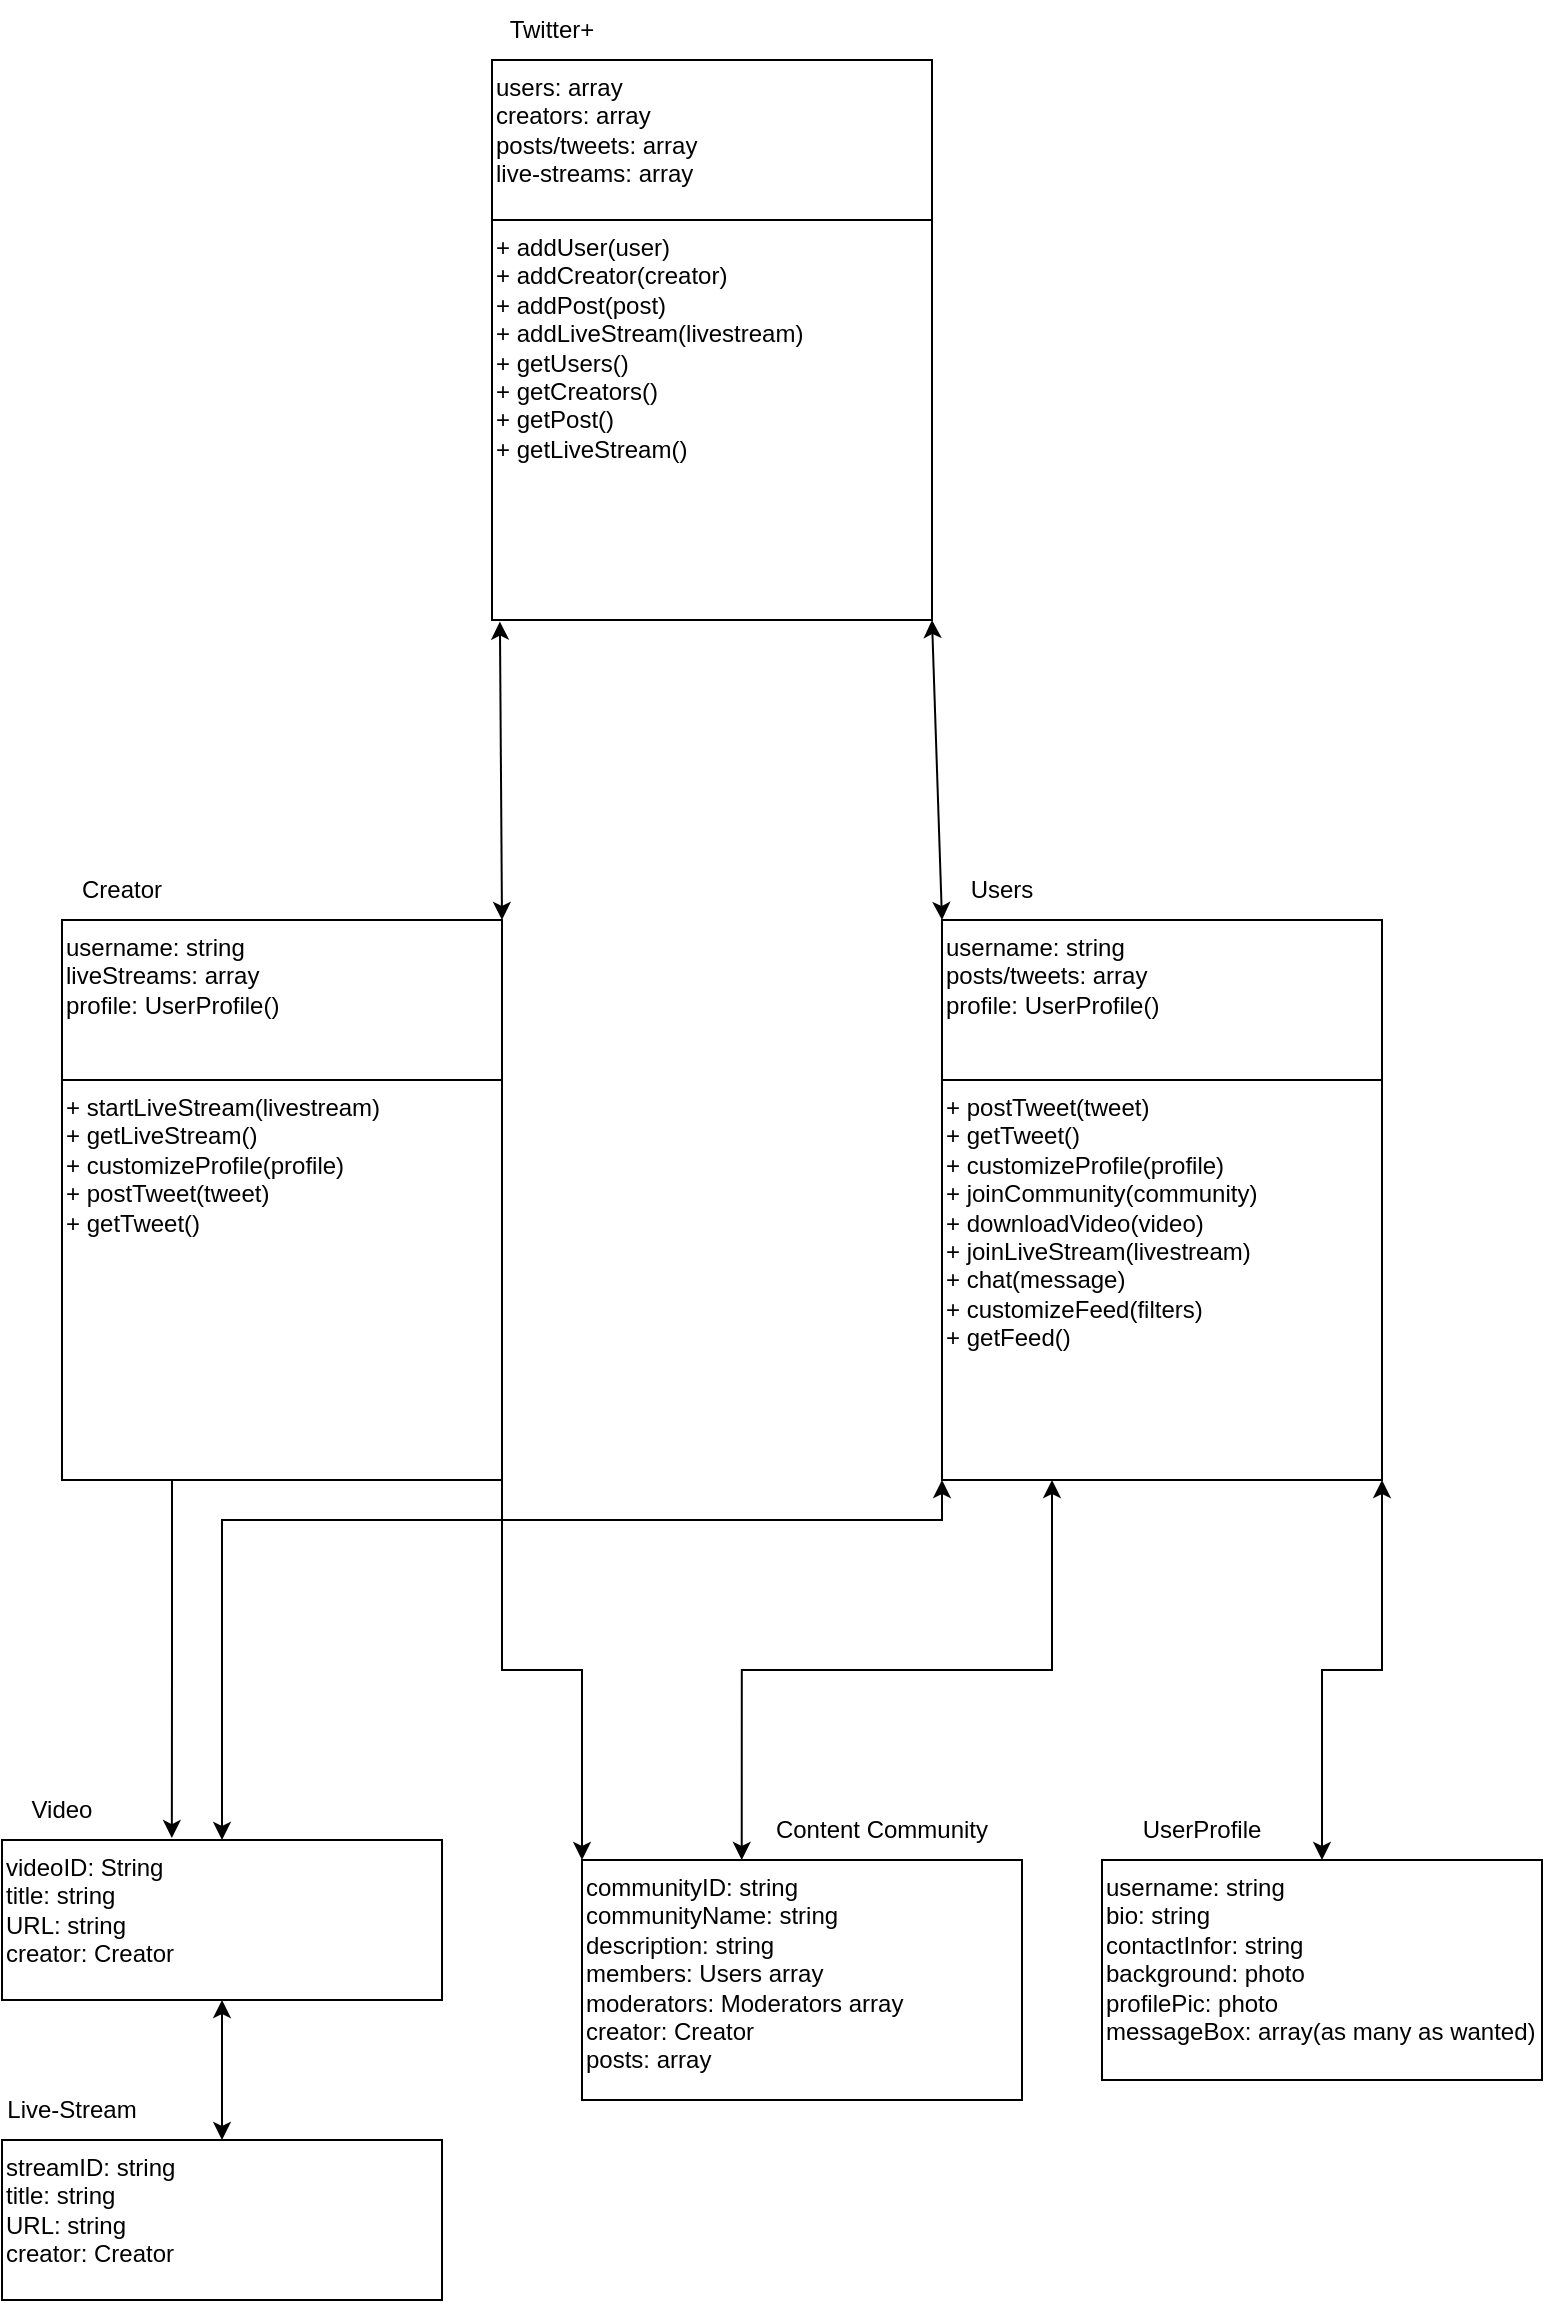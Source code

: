 <mxfile version="22.1.4" type="google">
  <diagram name="Page-1" id="eND6AKBLLOvCwxLWYn_u">
    <mxGraphModel grid="1" page="1" gridSize="10" guides="1" tooltips="1" connect="1" arrows="1" fold="1" pageScale="1" pageWidth="850" pageHeight="1100" math="0" shadow="0">
      <root>
        <mxCell id="0" />
        <mxCell id="1" parent="0" />
        <mxCell id="OxlySmR4vLSFhT8WwaMB-1" value="users: array&lt;br&gt;creators: array&lt;br&gt;posts/tweets: array&lt;br&gt;live-streams: array" style="rounded=0;whiteSpace=wrap;html=1;align=left;verticalAlign=top;" vertex="1" parent="1">
          <mxGeometry x="315" y="-430" width="220" height="80" as="geometry" />
        </mxCell>
        <mxCell id="OxlySmR4vLSFhT8WwaMB-2" value="username: string&lt;br&gt;posts/tweets: array&lt;br&gt;profile: UserProfile()" style="rounded=0;whiteSpace=wrap;html=1;align=left;verticalAlign=top;" vertex="1" parent="1">
          <mxGeometry x="540" width="220" height="120" as="geometry" />
        </mxCell>
        <mxCell id="OxlySmR4vLSFhT8WwaMB-3" value="username: string&lt;br&gt;liveStreams: array&lt;br&gt;profile: UserProfile()" style="rounded=0;whiteSpace=wrap;html=1;align=left;verticalAlign=top;" vertex="1" parent="1">
          <mxGeometry x="100" width="220" height="80" as="geometry" />
        </mxCell>
        <mxCell id="OxlySmR4vLSFhT8WwaMB-4" value="Twitter+" style="text;html=1;strokeColor=none;fillColor=none;align=center;verticalAlign=middle;whiteSpace=wrap;rounded=0;" vertex="1" parent="1">
          <mxGeometry x="315" y="-460" width="60" height="30" as="geometry" />
        </mxCell>
        <mxCell id="OxlySmR4vLSFhT8WwaMB-5" value="Users" style="text;html=1;strokeColor=none;fillColor=none;align=center;verticalAlign=middle;whiteSpace=wrap;rounded=0;" vertex="1" parent="1">
          <mxGeometry x="540" y="-30" width="60" height="30" as="geometry" />
        </mxCell>
        <mxCell id="OxlySmR4vLSFhT8WwaMB-6" value="Creator" style="text;html=1;strokeColor=none;fillColor=none;align=center;verticalAlign=middle;whiteSpace=wrap;rounded=0;" vertex="1" parent="1">
          <mxGeometry x="100" y="-30" width="60" height="30" as="geometry" />
        </mxCell>
        <mxCell id="OxlySmR4vLSFhT8WwaMB-7" value="+ addUser(user)&lt;br&gt;+ addCreator(creator)&lt;br&gt;+ addPost(post)&lt;br&gt;+ addLiveStream(livestream)&lt;br&gt;+ getUsers()&lt;br&gt;+ getCreators()&lt;br&gt;+ getPost()&lt;br&gt;+ getLiveStream()" style="rounded=0;whiteSpace=wrap;html=1;align=left;verticalAlign=top;" vertex="1" parent="1">
          <mxGeometry x="315" y="-350" width="220" height="200" as="geometry" />
        </mxCell>
        <mxCell id="OxlySmR4vLSFhT8WwaMB-39" style="edgeStyle=orthogonalEdgeStyle;rounded=0;orthogonalLoop=1;jettySize=auto;html=1;exitX=1;exitY=1;exitDx=0;exitDy=0;entryX=0;entryY=0;entryDx=0;entryDy=0;" edge="1" parent="1" source="OxlySmR4vLSFhT8WwaMB-8" target="OxlySmR4vLSFhT8WwaMB-22">
          <mxGeometry relative="1" as="geometry" />
        </mxCell>
        <mxCell id="OxlySmR4vLSFhT8WwaMB-8" value="+ startLiveStream(livestream)&lt;br&gt;+ getLiveStream()&lt;br&gt;+ customizeProfile(profile)&lt;br&gt;+ postTweet(tweet)&lt;br&gt;+ getTweet()" style="rounded=0;whiteSpace=wrap;html=1;align=left;verticalAlign=top;" vertex="1" parent="1">
          <mxGeometry x="100" y="80" width="220" height="200" as="geometry" />
        </mxCell>
        <mxCell id="OxlySmR4vLSFhT8WwaMB-9" value="+ postTweet(tweet)&lt;br&gt;+ getTweet()&lt;br&gt;+ customizeProfile(profile)&lt;br&gt;+ joinCommunity(community)&lt;br&gt;+ downloadVideo(video)&lt;br&gt;+ joinLiveStream(livestream)&lt;br&gt;+ chat(message)&lt;br&gt;+ customizeFeed(filters)&lt;br&gt;+ getFeed()" style="rounded=0;whiteSpace=wrap;html=1;align=left;verticalAlign=top;" vertex="1" parent="1">
          <mxGeometry x="540" y="80" width="220" height="200" as="geometry" />
        </mxCell>
        <mxCell id="OxlySmR4vLSFhT8WwaMB-10" value="streamID: string&lt;br&gt;title: string&lt;br&gt;URL: string&lt;br&gt;creator: Creator" style="rounded=0;whiteSpace=wrap;html=1;align=left;verticalAlign=top;" vertex="1" parent="1">
          <mxGeometry x="70" y="610" width="220" height="80" as="geometry" />
        </mxCell>
        <mxCell id="OxlySmR4vLSFhT8WwaMB-11" value="Live-Stream" style="text;html=1;strokeColor=none;fillColor=none;align=center;verticalAlign=middle;whiteSpace=wrap;rounded=0;" vertex="1" parent="1">
          <mxGeometry x="70" y="580" width="70" height="30" as="geometry" />
        </mxCell>
        <mxCell id="OxlySmR4vLSFhT8WwaMB-34" style="edgeStyle=orthogonalEdgeStyle;rounded=0;orthogonalLoop=1;jettySize=auto;html=1;exitX=0.5;exitY=1;exitDx=0;exitDy=0;entryX=0.5;entryY=0;entryDx=0;entryDy=0;startArrow=classic;startFill=1;" edge="1" parent="1" source="OxlySmR4vLSFhT8WwaMB-13" target="OxlySmR4vLSFhT8WwaMB-10">
          <mxGeometry relative="1" as="geometry" />
        </mxCell>
        <mxCell id="OxlySmR4vLSFhT8WwaMB-13" value="videoID: String&lt;br&gt;title: string&lt;br&gt;URL: string&lt;br&gt;creator: Creator" style="rounded=0;whiteSpace=wrap;html=1;align=left;verticalAlign=top;" vertex="1" parent="1">
          <mxGeometry x="70" y="460" width="220" height="80" as="geometry" />
        </mxCell>
        <mxCell id="OxlySmR4vLSFhT8WwaMB-14" value="Video" style="text;html=1;strokeColor=none;fillColor=none;align=center;verticalAlign=middle;whiteSpace=wrap;rounded=0;" vertex="1" parent="1">
          <mxGeometry x="70" y="430" width="60" height="30" as="geometry" />
        </mxCell>
        <mxCell id="OxlySmR4vLSFhT8WwaMB-37" style="edgeStyle=orthogonalEdgeStyle;rounded=0;orthogonalLoop=1;jettySize=auto;html=1;exitX=0.5;exitY=0;exitDx=0;exitDy=0;entryX=1;entryY=1;entryDx=0;entryDy=0;startArrow=classic;startFill=1;" edge="1" parent="1" source="OxlySmR4vLSFhT8WwaMB-16" target="OxlySmR4vLSFhT8WwaMB-9">
          <mxGeometry relative="1" as="geometry" />
        </mxCell>
        <mxCell id="OxlySmR4vLSFhT8WwaMB-16" value="username: string&lt;br&gt;bio: string&lt;br&gt;contactInfor: string&lt;br&gt;background: photo&lt;br&gt;profilePic: photo&lt;br&gt;messageBox: array(as many as wanted)&lt;br&gt;" style="rounded=0;whiteSpace=wrap;html=1;align=left;verticalAlign=top;" vertex="1" parent="1">
          <mxGeometry x="620" y="470" width="220" height="110" as="geometry" />
        </mxCell>
        <mxCell id="OxlySmR4vLSFhT8WwaMB-17" value="UserProfile" style="text;html=1;strokeColor=none;fillColor=none;align=center;verticalAlign=middle;whiteSpace=wrap;rounded=0;" vertex="1" parent="1">
          <mxGeometry x="620" y="440" width="100" height="30" as="geometry" />
        </mxCell>
        <mxCell id="OxlySmR4vLSFhT8WwaMB-22" value="communityID: string&lt;br&gt;communityName: string&lt;br&gt;description: string&lt;br&gt;members: Users array&lt;br&gt;moderators: Moderators array&lt;br&gt;creator: Creator&lt;br&gt;posts: array" style="rounded=0;whiteSpace=wrap;html=1;align=left;verticalAlign=top;" vertex="1" parent="1">
          <mxGeometry x="360" y="470" width="220" height="120" as="geometry" />
        </mxCell>
        <mxCell id="OxlySmR4vLSFhT8WwaMB-23" value="Content Community" style="text;html=1;strokeColor=none;fillColor=none;align=center;verticalAlign=middle;whiteSpace=wrap;rounded=0;" vertex="1" parent="1">
          <mxGeometry x="440" y="440" width="140" height="30" as="geometry" />
        </mxCell>
        <mxCell id="OxlySmR4vLSFhT8WwaMB-28" value="" style="endArrow=classic;startArrow=classic;html=1;rounded=0;entryX=0.018;entryY=1.004;entryDx=0;entryDy=0;exitX=1;exitY=0;exitDx=0;exitDy=0;entryPerimeter=0;" edge="1" parent="1" source="OxlySmR4vLSFhT8WwaMB-3" target="OxlySmR4vLSFhT8WwaMB-7">
          <mxGeometry width="50" height="50" relative="1" as="geometry">
            <mxPoint x="260" y="-50" as="sourcePoint" />
            <mxPoint x="310" y="-100" as="targetPoint" />
          </mxGeometry>
        </mxCell>
        <mxCell id="OxlySmR4vLSFhT8WwaMB-29" value="" style="endArrow=classic;startArrow=classic;html=1;rounded=0;entryX=0.018;entryY=1.004;entryDx=0;entryDy=0;exitX=0;exitY=1;exitDx=0;exitDy=0;entryPerimeter=0;" edge="1" parent="1" source="OxlySmR4vLSFhT8WwaMB-5">
          <mxGeometry width="50" height="50" relative="1" as="geometry">
            <mxPoint x="536" y="-1" as="sourcePoint" />
            <mxPoint x="535" y="-150" as="targetPoint" />
          </mxGeometry>
        </mxCell>
        <mxCell id="OxlySmR4vLSFhT8WwaMB-35" style="edgeStyle=orthogonalEdgeStyle;rounded=0;orthogonalLoop=1;jettySize=auto;html=1;exitX=0.25;exitY=1;exitDx=0;exitDy=0;entryX=0.386;entryY=-0.012;entryDx=0;entryDy=0;entryPerimeter=0;" edge="1" parent="1" source="OxlySmR4vLSFhT8WwaMB-8" target="OxlySmR4vLSFhT8WwaMB-13">
          <mxGeometry relative="1" as="geometry" />
        </mxCell>
        <mxCell id="OxlySmR4vLSFhT8WwaMB-36" style="edgeStyle=orthogonalEdgeStyle;rounded=0;orthogonalLoop=1;jettySize=auto;html=1;exitX=0.5;exitY=0;exitDx=0;exitDy=0;startArrow=classic;startFill=1;" edge="1" parent="1" source="OxlySmR4vLSFhT8WwaMB-13">
          <mxGeometry relative="1" as="geometry">
            <mxPoint x="540" y="280" as="targetPoint" />
            <Array as="points">
              <mxPoint x="180" y="300" />
              <mxPoint x="540" y="300" />
            </Array>
          </mxGeometry>
        </mxCell>
        <mxCell id="OxlySmR4vLSFhT8WwaMB-38" style="edgeStyle=orthogonalEdgeStyle;rounded=0;orthogonalLoop=1;jettySize=auto;html=1;exitX=0.25;exitY=1;exitDx=0;exitDy=0;entryX=0.363;entryY=0;entryDx=0;entryDy=0;entryPerimeter=0;startArrow=classic;startFill=1;" edge="1" parent="1" source="OxlySmR4vLSFhT8WwaMB-9" target="OxlySmR4vLSFhT8WwaMB-22">
          <mxGeometry relative="1" as="geometry" />
        </mxCell>
      </root>
    </mxGraphModel>
  </diagram>
</mxfile>
